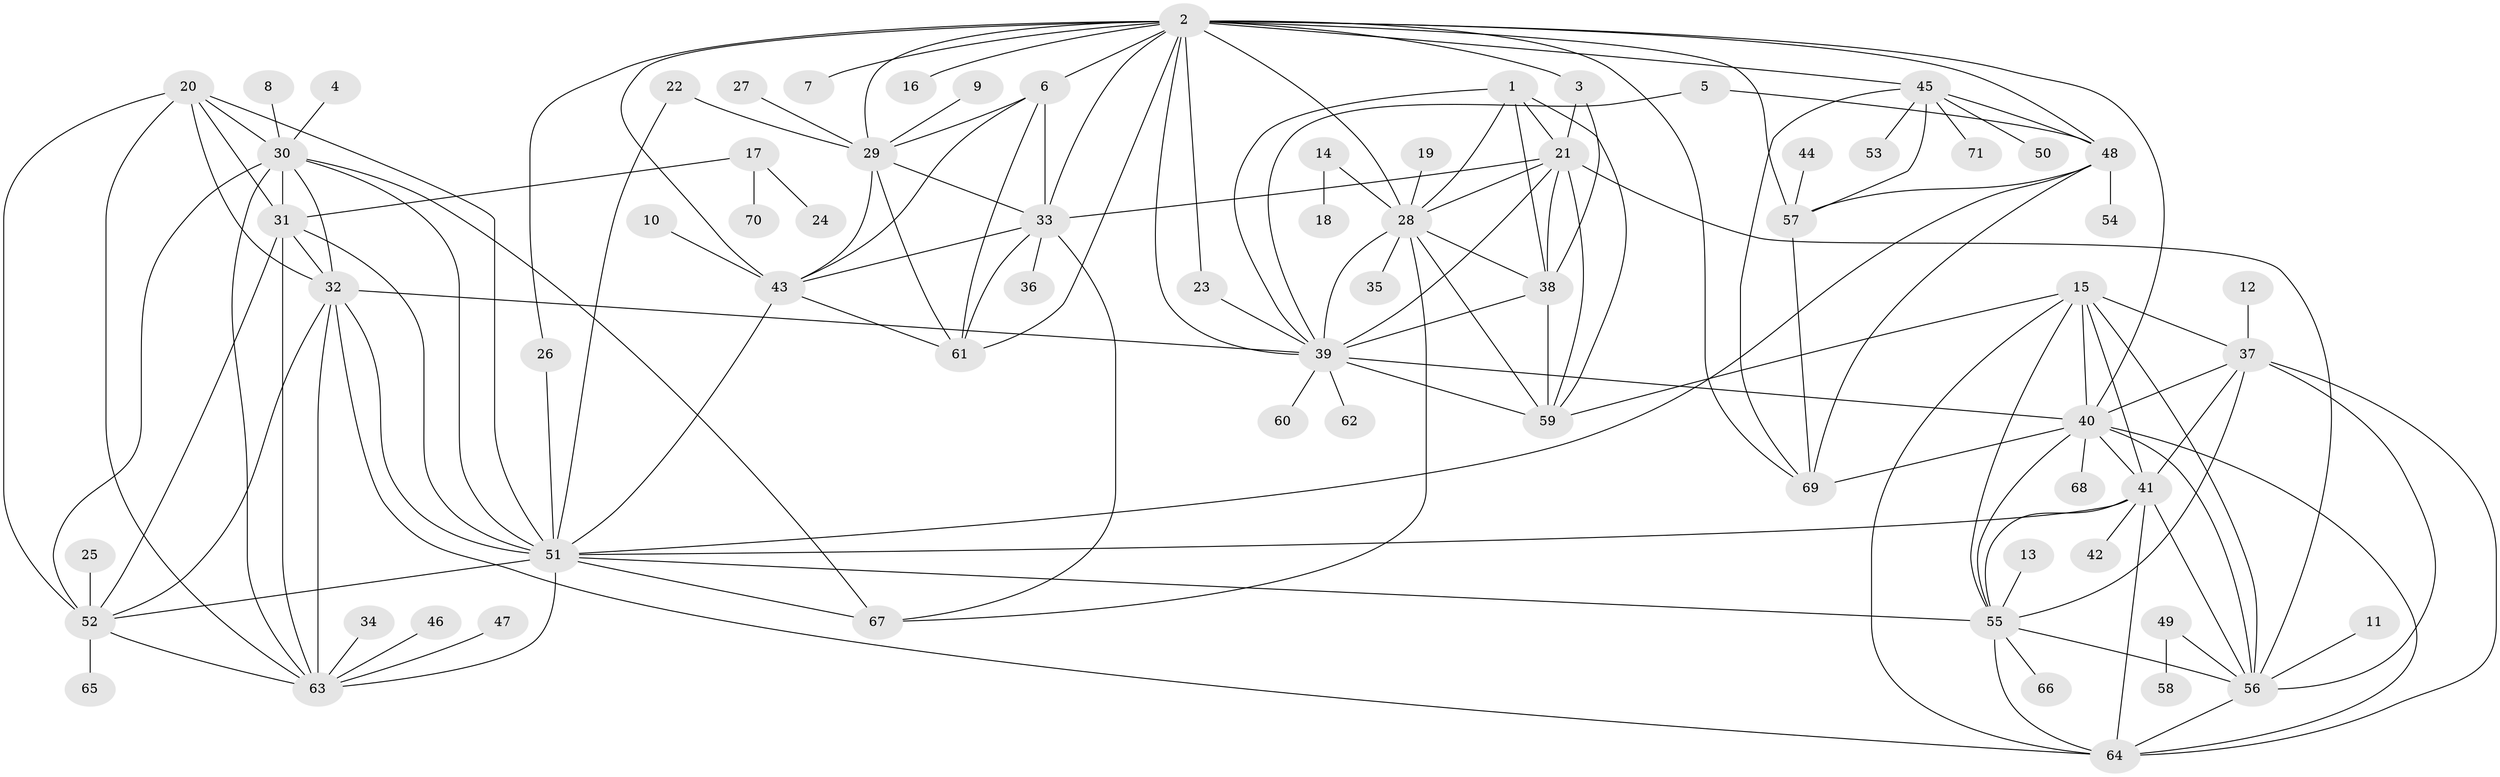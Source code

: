 // original degree distribution, {13: 0.0070921985815602835, 6: 0.02127659574468085, 8: 0.04964539007092199, 11: 0.0425531914893617, 9: 0.04964539007092199, 10: 0.028368794326241134, 7: 0.028368794326241134, 12: 0.0070921985815602835, 14: 0.014184397163120567, 3: 0.07092198581560284, 1: 0.5531914893617021, 2: 0.12056737588652482, 4: 0.0070921985815602835}
// Generated by graph-tools (version 1.1) at 2025/26/03/09/25 03:26:38]
// undirected, 71 vertices, 146 edges
graph export_dot {
graph [start="1"]
  node [color=gray90,style=filled];
  1;
  2;
  3;
  4;
  5;
  6;
  7;
  8;
  9;
  10;
  11;
  12;
  13;
  14;
  15;
  16;
  17;
  18;
  19;
  20;
  21;
  22;
  23;
  24;
  25;
  26;
  27;
  28;
  29;
  30;
  31;
  32;
  33;
  34;
  35;
  36;
  37;
  38;
  39;
  40;
  41;
  42;
  43;
  44;
  45;
  46;
  47;
  48;
  49;
  50;
  51;
  52;
  53;
  54;
  55;
  56;
  57;
  58;
  59;
  60;
  61;
  62;
  63;
  64;
  65;
  66;
  67;
  68;
  69;
  70;
  71;
  1 -- 21 [weight=1.0];
  1 -- 28 [weight=1.0];
  1 -- 38 [weight=1.0];
  1 -- 39 [weight=1.0];
  1 -- 59 [weight=2.0];
  2 -- 3 [weight=1.0];
  2 -- 6 [weight=2.0];
  2 -- 7 [weight=1.0];
  2 -- 16 [weight=1.0];
  2 -- 23 [weight=1.0];
  2 -- 26 [weight=1.0];
  2 -- 28 [weight=1.0];
  2 -- 29 [weight=2.0];
  2 -- 33 [weight=2.0];
  2 -- 39 [weight=1.0];
  2 -- 40 [weight=1.0];
  2 -- 43 [weight=2.0];
  2 -- 45 [weight=2.0];
  2 -- 48 [weight=2.0];
  2 -- 57 [weight=4.0];
  2 -- 61 [weight=2.0];
  2 -- 69 [weight=2.0];
  3 -- 21 [weight=1.0];
  3 -- 38 [weight=1.0];
  4 -- 30 [weight=1.0];
  5 -- 39 [weight=1.0];
  5 -- 48 [weight=1.0];
  6 -- 29 [weight=1.0];
  6 -- 33 [weight=1.0];
  6 -- 43 [weight=1.0];
  6 -- 61 [weight=1.0];
  8 -- 30 [weight=1.0];
  9 -- 29 [weight=1.0];
  10 -- 43 [weight=1.0];
  11 -- 56 [weight=1.0];
  12 -- 37 [weight=1.0];
  13 -- 55 [weight=1.0];
  14 -- 18 [weight=1.0];
  14 -- 28 [weight=1.0];
  15 -- 37 [weight=1.0];
  15 -- 40 [weight=1.0];
  15 -- 41 [weight=1.0];
  15 -- 55 [weight=1.0];
  15 -- 56 [weight=1.0];
  15 -- 59 [weight=1.0];
  15 -- 64 [weight=1.0];
  17 -- 24 [weight=1.0];
  17 -- 31 [weight=1.0];
  17 -- 70 [weight=1.0];
  19 -- 28 [weight=1.0];
  20 -- 30 [weight=1.0];
  20 -- 31 [weight=1.0];
  20 -- 32 [weight=1.0];
  20 -- 51 [weight=1.0];
  20 -- 52 [weight=1.0];
  20 -- 63 [weight=1.0];
  21 -- 28 [weight=1.0];
  21 -- 33 [weight=1.0];
  21 -- 38 [weight=1.0];
  21 -- 39 [weight=1.0];
  21 -- 56 [weight=1.0];
  21 -- 59 [weight=2.0];
  22 -- 29 [weight=1.0];
  22 -- 51 [weight=1.0];
  23 -- 39 [weight=1.0];
  25 -- 52 [weight=1.0];
  26 -- 51 [weight=1.0];
  27 -- 29 [weight=1.0];
  28 -- 35 [weight=1.0];
  28 -- 38 [weight=1.0];
  28 -- 39 [weight=1.0];
  28 -- 59 [weight=2.0];
  28 -- 67 [weight=1.0];
  29 -- 33 [weight=1.0];
  29 -- 43 [weight=1.0];
  29 -- 61 [weight=1.0];
  30 -- 31 [weight=1.0];
  30 -- 32 [weight=1.0];
  30 -- 51 [weight=1.0];
  30 -- 52 [weight=1.0];
  30 -- 63 [weight=1.0];
  30 -- 67 [weight=1.0];
  31 -- 32 [weight=1.0];
  31 -- 51 [weight=1.0];
  31 -- 52 [weight=1.0];
  31 -- 63 [weight=1.0];
  32 -- 39 [weight=1.0];
  32 -- 51 [weight=1.0];
  32 -- 52 [weight=1.0];
  32 -- 63 [weight=1.0];
  32 -- 64 [weight=1.0];
  33 -- 36 [weight=1.0];
  33 -- 43 [weight=1.0];
  33 -- 61 [weight=1.0];
  33 -- 67 [weight=1.0];
  34 -- 63 [weight=1.0];
  37 -- 40 [weight=1.0];
  37 -- 41 [weight=1.0];
  37 -- 55 [weight=1.0];
  37 -- 56 [weight=1.0];
  37 -- 64 [weight=1.0];
  38 -- 39 [weight=1.0];
  38 -- 59 [weight=2.0];
  39 -- 40 [weight=1.0];
  39 -- 59 [weight=2.0];
  39 -- 60 [weight=1.0];
  39 -- 62 [weight=1.0];
  40 -- 41 [weight=1.0];
  40 -- 55 [weight=1.0];
  40 -- 56 [weight=1.0];
  40 -- 64 [weight=1.0];
  40 -- 68 [weight=1.0];
  40 -- 69 [weight=1.0];
  41 -- 42 [weight=1.0];
  41 -- 51 [weight=1.0];
  41 -- 55 [weight=1.0];
  41 -- 56 [weight=1.0];
  41 -- 64 [weight=1.0];
  43 -- 51 [weight=1.0];
  43 -- 61 [weight=1.0];
  44 -- 57 [weight=1.0];
  45 -- 48 [weight=1.0];
  45 -- 50 [weight=1.0];
  45 -- 53 [weight=1.0];
  45 -- 57 [weight=2.0];
  45 -- 69 [weight=1.0];
  45 -- 71 [weight=1.0];
  46 -- 63 [weight=1.0];
  47 -- 63 [weight=1.0];
  48 -- 51 [weight=1.0];
  48 -- 54 [weight=1.0];
  48 -- 57 [weight=2.0];
  48 -- 69 [weight=1.0];
  49 -- 56 [weight=1.0];
  49 -- 58 [weight=1.0];
  51 -- 52 [weight=1.0];
  51 -- 55 [weight=1.0];
  51 -- 63 [weight=1.0];
  51 -- 67 [weight=1.0];
  52 -- 63 [weight=1.0];
  52 -- 65 [weight=1.0];
  55 -- 56 [weight=1.0];
  55 -- 64 [weight=1.0];
  55 -- 66 [weight=1.0];
  56 -- 64 [weight=1.0];
  57 -- 69 [weight=2.0];
}
